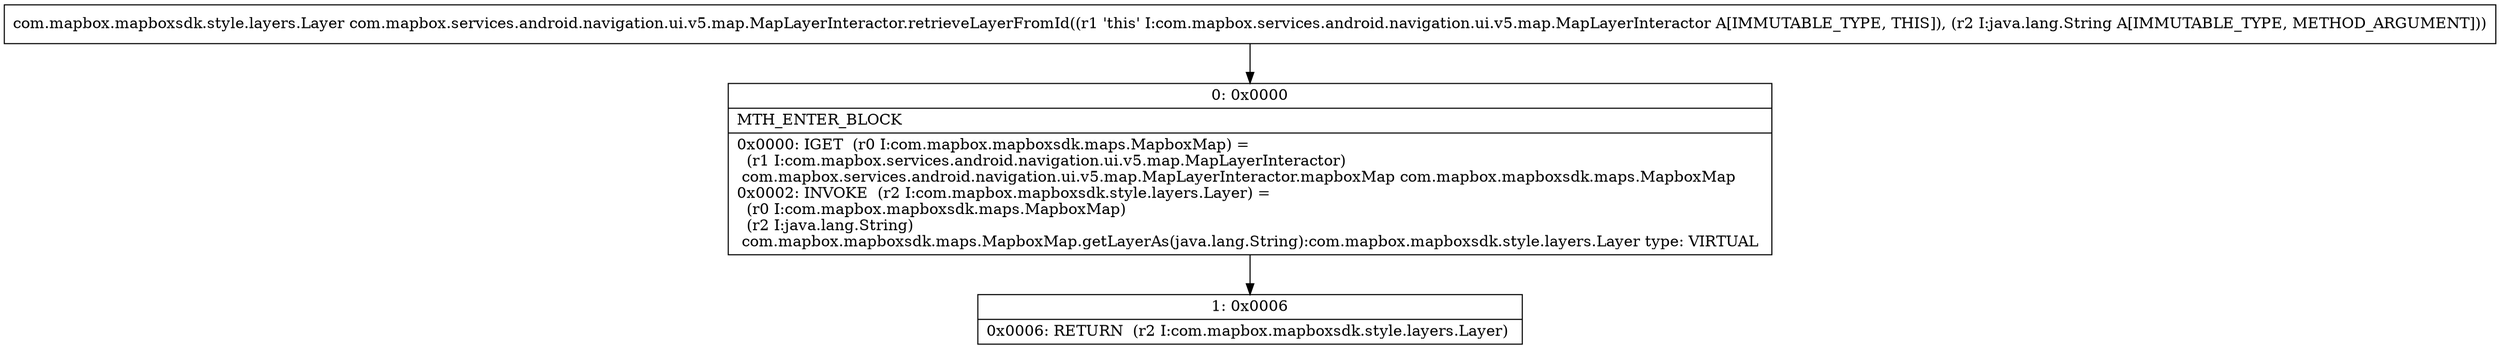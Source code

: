 digraph "CFG forcom.mapbox.services.android.navigation.ui.v5.map.MapLayerInteractor.retrieveLayerFromId(Ljava\/lang\/String;)Lcom\/mapbox\/mapboxsdk\/style\/layers\/Layer;" {
Node_0 [shape=record,label="{0\:\ 0x0000|MTH_ENTER_BLOCK\l|0x0000: IGET  (r0 I:com.mapbox.mapboxsdk.maps.MapboxMap) = \l  (r1 I:com.mapbox.services.android.navigation.ui.v5.map.MapLayerInteractor)\l com.mapbox.services.android.navigation.ui.v5.map.MapLayerInteractor.mapboxMap com.mapbox.mapboxsdk.maps.MapboxMap \l0x0002: INVOKE  (r2 I:com.mapbox.mapboxsdk.style.layers.Layer) = \l  (r0 I:com.mapbox.mapboxsdk.maps.MapboxMap)\l  (r2 I:java.lang.String)\l com.mapbox.mapboxsdk.maps.MapboxMap.getLayerAs(java.lang.String):com.mapbox.mapboxsdk.style.layers.Layer type: VIRTUAL \l}"];
Node_1 [shape=record,label="{1\:\ 0x0006|0x0006: RETURN  (r2 I:com.mapbox.mapboxsdk.style.layers.Layer) \l}"];
MethodNode[shape=record,label="{com.mapbox.mapboxsdk.style.layers.Layer com.mapbox.services.android.navigation.ui.v5.map.MapLayerInteractor.retrieveLayerFromId((r1 'this' I:com.mapbox.services.android.navigation.ui.v5.map.MapLayerInteractor A[IMMUTABLE_TYPE, THIS]), (r2 I:java.lang.String A[IMMUTABLE_TYPE, METHOD_ARGUMENT])) }"];
MethodNode -> Node_0;
Node_0 -> Node_1;
}

